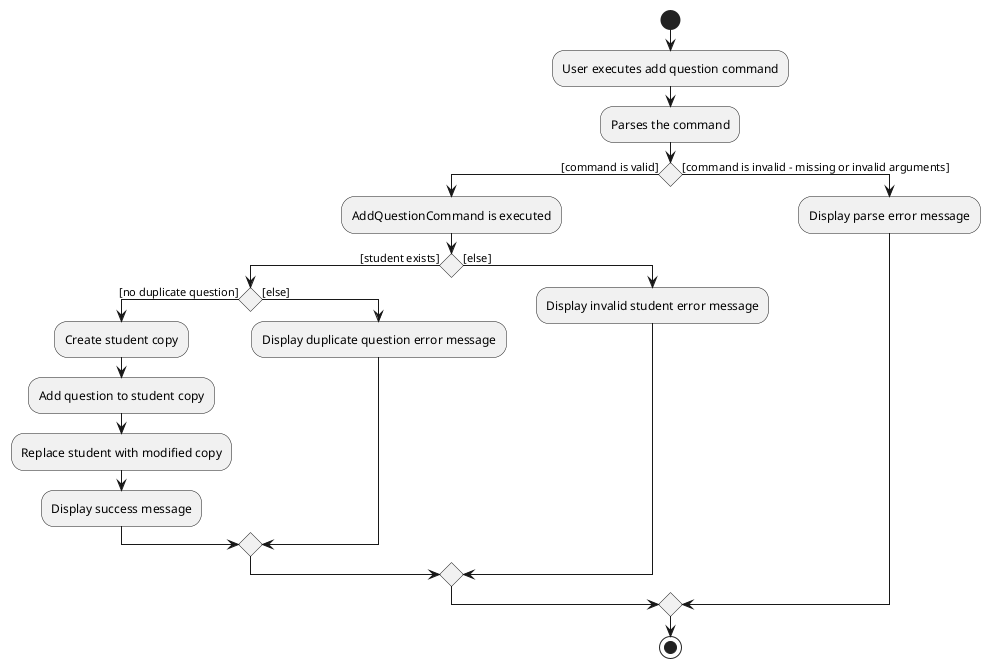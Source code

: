@startuml
start
:User executes add question command;
:Parses the command;
if () then ([command is valid])
    :AddQuestionCommand is executed;
        if () then ([student exists])
            if () then ([no duplicate question])
                :Create student copy;
                :Add question to student copy;
                :Replace student with modified copy;
                :Display success message;
            else ([else])
                :Display duplicate question error message;
            endif
        else ([else])
            :Display invalid student error message;
        endif
else ([command is invalid - missing or invalid arguments])
    :Display parse error message;
endif
stop
@enduml